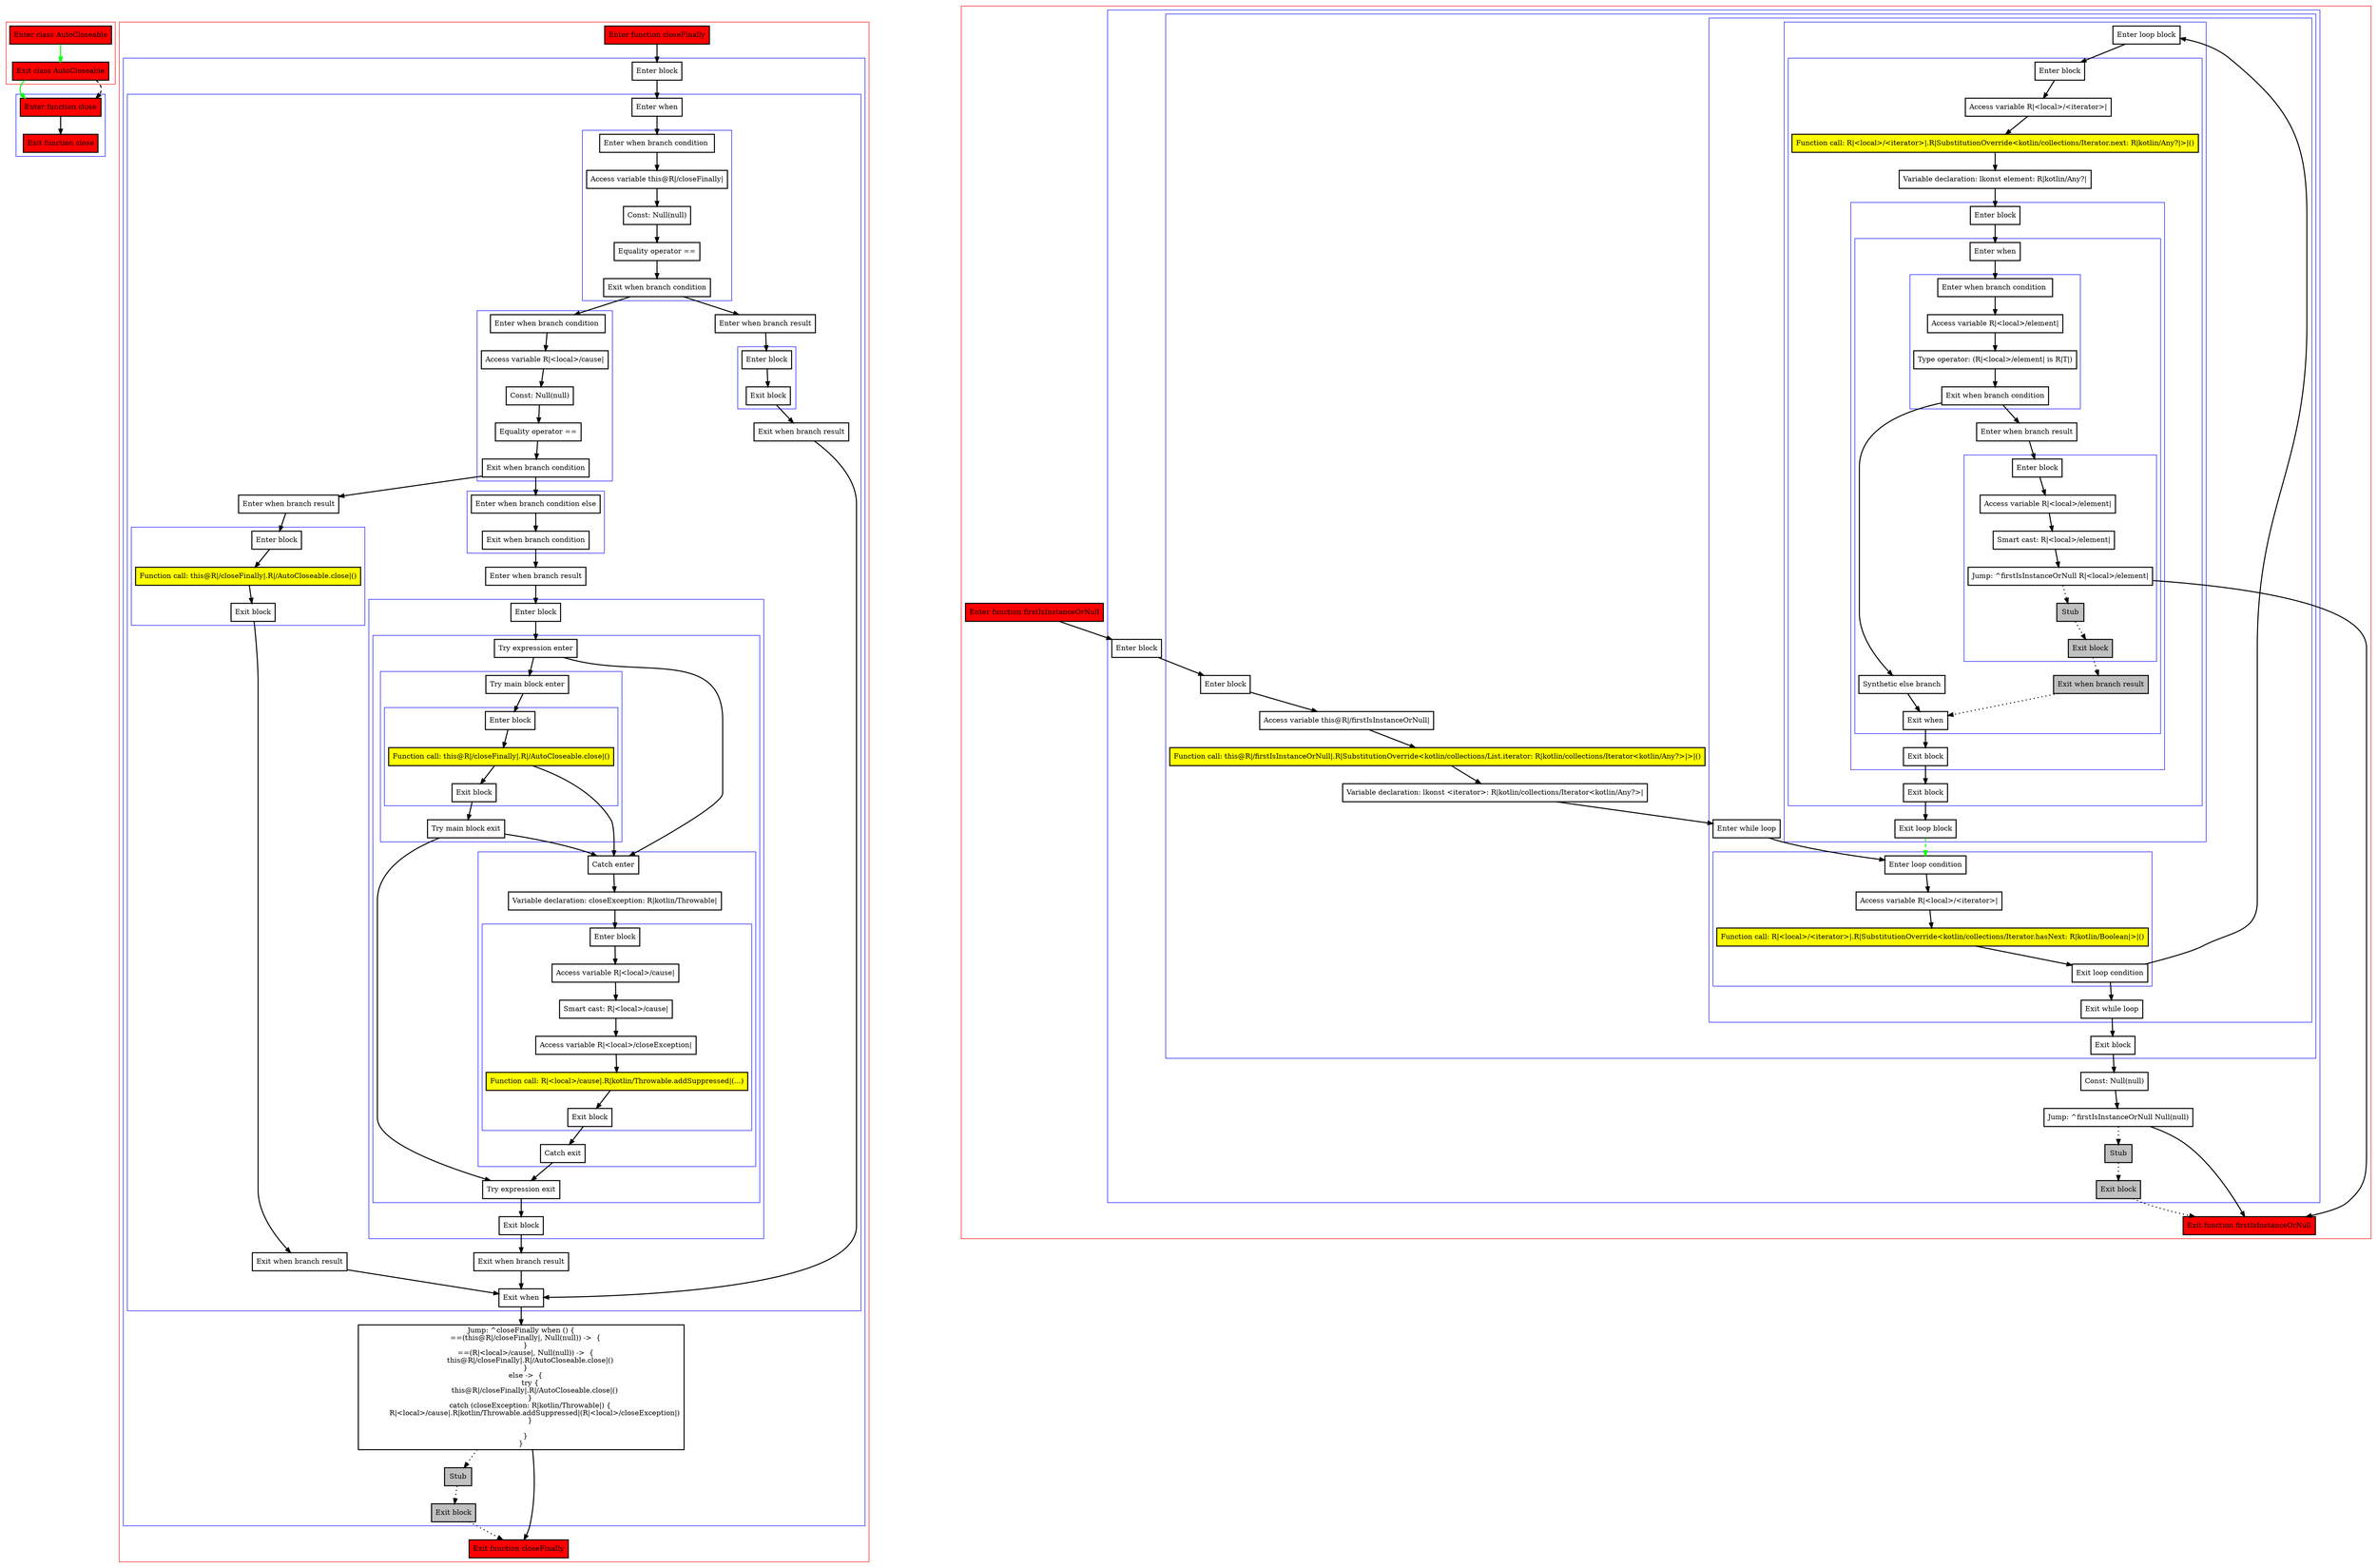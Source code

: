 digraph complex_kt {
    graph [nodesep=3]
    node [shape=box penwidth=2]
    edge [penwidth=2]

    subgraph cluster_0 {
        color=red
        0 [label="Enter class AutoCloseable" style="filled" fillcolor=red];
        1 [label="Exit class AutoCloseable" style="filled" fillcolor=red];
    }
    subgraph cluster_1 {
        color=blue
        2 [label="Enter function close" style="filled" fillcolor=red];
        3 [label="Exit function close" style="filled" fillcolor=red];
    }
    0 -> {1} [color=green];
    1 -> {2} [color=green];
    1 -> {2} [style=dashed];
    2 -> {3};

    subgraph cluster_2 {
        color=red
        4 [label="Enter function closeFinally" style="filled" fillcolor=red];
        subgraph cluster_3 {
            color=blue
            5 [label="Enter block"];
            subgraph cluster_4 {
                color=blue
                6 [label="Enter when"];
                subgraph cluster_5 {
                    color=blue
                    7 [label="Enter when branch condition "];
                    8 [label="Access variable this@R|/closeFinally|"];
                    9 [label="Const: Null(null)"];
                    10 [label="Equality operator =="];
                    11 [label="Exit when branch condition"];
                }
                subgraph cluster_6 {
                    color=blue
                    12 [label="Enter when branch condition "];
                    13 [label="Access variable R|<local>/cause|"];
                    14 [label="Const: Null(null)"];
                    15 [label="Equality operator =="];
                    16 [label="Exit when branch condition"];
                }
                subgraph cluster_7 {
                    color=blue
                    17 [label="Enter when branch condition else"];
                    18 [label="Exit when branch condition"];
                }
                19 [label="Enter when branch result"];
                subgraph cluster_8 {
                    color=blue
                    20 [label="Enter block"];
                    subgraph cluster_9 {
                        color=blue
                        21 [label="Try expression enter"];
                        subgraph cluster_10 {
                            color=blue
                            22 [label="Try main block enter"];
                            subgraph cluster_11 {
                                color=blue
                                23 [label="Enter block"];
                                24 [label="Function call: this@R|/closeFinally|.R|/AutoCloseable.close|()" style="filled" fillcolor=yellow];
                                25 [label="Exit block"];
                            }
                            26 [label="Try main block exit"];
                        }
                        subgraph cluster_12 {
                            color=blue
                            27 [label="Catch enter"];
                            28 [label="Variable declaration: closeException: R|kotlin/Throwable|"];
                            subgraph cluster_13 {
                                color=blue
                                29 [label="Enter block"];
                                30 [label="Access variable R|<local>/cause|"];
                                31 [label="Smart cast: R|<local>/cause|"];
                                32 [label="Access variable R|<local>/closeException|"];
                                33 [label="Function call: R|<local>/cause|.R|kotlin/Throwable.addSuppressed|(...)" style="filled" fillcolor=yellow];
                                34 [label="Exit block"];
                            }
                            35 [label="Catch exit"];
                        }
                        36 [label="Try expression exit"];
                    }
                    37 [label="Exit block"];
                }
                38 [label="Exit when branch result"];
                39 [label="Enter when branch result"];
                subgraph cluster_14 {
                    color=blue
                    40 [label="Enter block"];
                    41 [label="Function call: this@R|/closeFinally|.R|/AutoCloseable.close|()" style="filled" fillcolor=yellow];
                    42 [label="Exit block"];
                }
                43 [label="Exit when branch result"];
                44 [label="Enter when branch result"];
                subgraph cluster_15 {
                    color=blue
                    45 [label="Enter block"];
                    46 [label="Exit block"];
                }
                47 [label="Exit when branch result"];
                48 [label="Exit when"];
            }
            49 [label="Jump: ^closeFinally when () {
    ==(this@R|/closeFinally|, Null(null)) ->  {
    }
    ==(R|<local>/cause|, Null(null)) ->  {
        this@R|/closeFinally|.R|/AutoCloseable.close|()
    }
    else ->  {
        try {
            this@R|/closeFinally|.R|/AutoCloseable.close|()
        }
        catch (closeException: R|kotlin/Throwable|) {
            R|<local>/cause|.R|kotlin/Throwable.addSuppressed|(R|<local>/closeException|)
        }

    }
}
"];
            50 [label="Stub" style="filled" fillcolor=gray];
            51 [label="Exit block" style="filled" fillcolor=gray];
        }
        52 [label="Exit function closeFinally" style="filled" fillcolor=red];
    }
    4 -> {5};
    5 -> {6};
    6 -> {7};
    7 -> {8};
    8 -> {9};
    9 -> {10};
    10 -> {11};
    11 -> {12 44};
    12 -> {13};
    13 -> {14};
    14 -> {15};
    15 -> {16};
    16 -> {17 39};
    17 -> {18};
    18 -> {19};
    19 -> {20};
    20 -> {21};
    21 -> {22 27};
    22 -> {23};
    23 -> {24};
    24 -> {25 27};
    25 -> {26};
    26 -> {27 36};
    27 -> {28};
    28 -> {29};
    29 -> {30};
    30 -> {31};
    31 -> {32};
    32 -> {33};
    33 -> {34};
    34 -> {35};
    35 -> {36};
    36 -> {37};
    37 -> {38};
    38 -> {48};
    39 -> {40};
    40 -> {41};
    41 -> {42};
    42 -> {43};
    43 -> {48};
    44 -> {45};
    45 -> {46};
    46 -> {47};
    47 -> {48};
    48 -> {49};
    49 -> {52};
    49 -> {50} [style=dotted];
    50 -> {51} [style=dotted];
    51 -> {52} [style=dotted];

    subgraph cluster_16 {
        color=red
        53 [label="Enter function firstIsInstanceOrNull" style="filled" fillcolor=red];
        subgraph cluster_17 {
            color=blue
            54 [label="Enter block"];
            subgraph cluster_18 {
                color=blue
                55 [label="Enter block"];
                56 [label="Access variable this@R|/firstIsInstanceOrNull|"];
                57 [label="Function call: this@R|/firstIsInstanceOrNull|.R|SubstitutionOverride<kotlin/collections/List.iterator: R|kotlin/collections/Iterator<kotlin/Any?>|>|()" style="filled" fillcolor=yellow];
                58 [label="Variable declaration: lkonst <iterator>: R|kotlin/collections/Iterator<kotlin/Any?>|"];
                subgraph cluster_19 {
                    color=blue
                    59 [label="Enter while loop"];
                    subgraph cluster_20 {
                        color=blue
                        60 [label="Enter loop condition"];
                        61 [label="Access variable R|<local>/<iterator>|"];
                        62 [label="Function call: R|<local>/<iterator>|.R|SubstitutionOverride<kotlin/collections/Iterator.hasNext: R|kotlin/Boolean|>|()" style="filled" fillcolor=yellow];
                        63 [label="Exit loop condition"];
                    }
                    subgraph cluster_21 {
                        color=blue
                        64 [label="Enter loop block"];
                        subgraph cluster_22 {
                            color=blue
                            65 [label="Enter block"];
                            66 [label="Access variable R|<local>/<iterator>|"];
                            67 [label="Function call: R|<local>/<iterator>|.R|SubstitutionOverride<kotlin/collections/Iterator.next: R|kotlin/Any?|>|()" style="filled" fillcolor=yellow];
                            68 [label="Variable declaration: lkonst element: R|kotlin/Any?|"];
                            subgraph cluster_23 {
                                color=blue
                                69 [label="Enter block"];
                                subgraph cluster_24 {
                                    color=blue
                                    70 [label="Enter when"];
                                    subgraph cluster_25 {
                                        color=blue
                                        71 [label="Enter when branch condition "];
                                        72 [label="Access variable R|<local>/element|"];
                                        73 [label="Type operator: (R|<local>/element| is R|T|)"];
                                        74 [label="Exit when branch condition"];
                                    }
                                    75 [label="Synthetic else branch"];
                                    76 [label="Enter when branch result"];
                                    subgraph cluster_26 {
                                        color=blue
                                        77 [label="Enter block"];
                                        78 [label="Access variable R|<local>/element|"];
                                        79 [label="Smart cast: R|<local>/element|"];
                                        80 [label="Jump: ^firstIsInstanceOrNull R|<local>/element|"];
                                        81 [label="Stub" style="filled" fillcolor=gray];
                                        82 [label="Exit block" style="filled" fillcolor=gray];
                                    }
                                    83 [label="Exit when branch result" style="filled" fillcolor=gray];
                                    84 [label="Exit when"];
                                }
                                85 [label="Exit block"];
                            }
                            86 [label="Exit block"];
                        }
                        87 [label="Exit loop block"];
                    }
                    88 [label="Exit while loop"];
                }
                89 [label="Exit block"];
            }
            90 [label="Const: Null(null)"];
            91 [label="Jump: ^firstIsInstanceOrNull Null(null)"];
            92 [label="Stub" style="filled" fillcolor=gray];
            93 [label="Exit block" style="filled" fillcolor=gray];
        }
        94 [label="Exit function firstIsInstanceOrNull" style="filled" fillcolor=red];
    }
    53 -> {54};
    54 -> {55};
    55 -> {56};
    56 -> {57};
    57 -> {58};
    58 -> {59};
    59 -> {60};
    60 -> {61};
    61 -> {62};
    62 -> {63};
    63 -> {64 88};
    64 -> {65};
    65 -> {66};
    66 -> {67};
    67 -> {68};
    68 -> {69};
    69 -> {70};
    70 -> {71};
    71 -> {72};
    72 -> {73};
    73 -> {74};
    74 -> {75 76};
    75 -> {84};
    76 -> {77};
    77 -> {78};
    78 -> {79};
    79 -> {80};
    80 -> {94};
    80 -> {81} [style=dotted];
    81 -> {82} [style=dotted];
    82 -> {83} [style=dotted];
    83 -> {84} [style=dotted];
    84 -> {85};
    85 -> {86};
    86 -> {87};
    87 -> {60} [color=green style=dashed];
    88 -> {89};
    89 -> {90};
    90 -> {91};
    91 -> {94};
    91 -> {92} [style=dotted];
    92 -> {93} [style=dotted];
    93 -> {94} [style=dotted];

}

